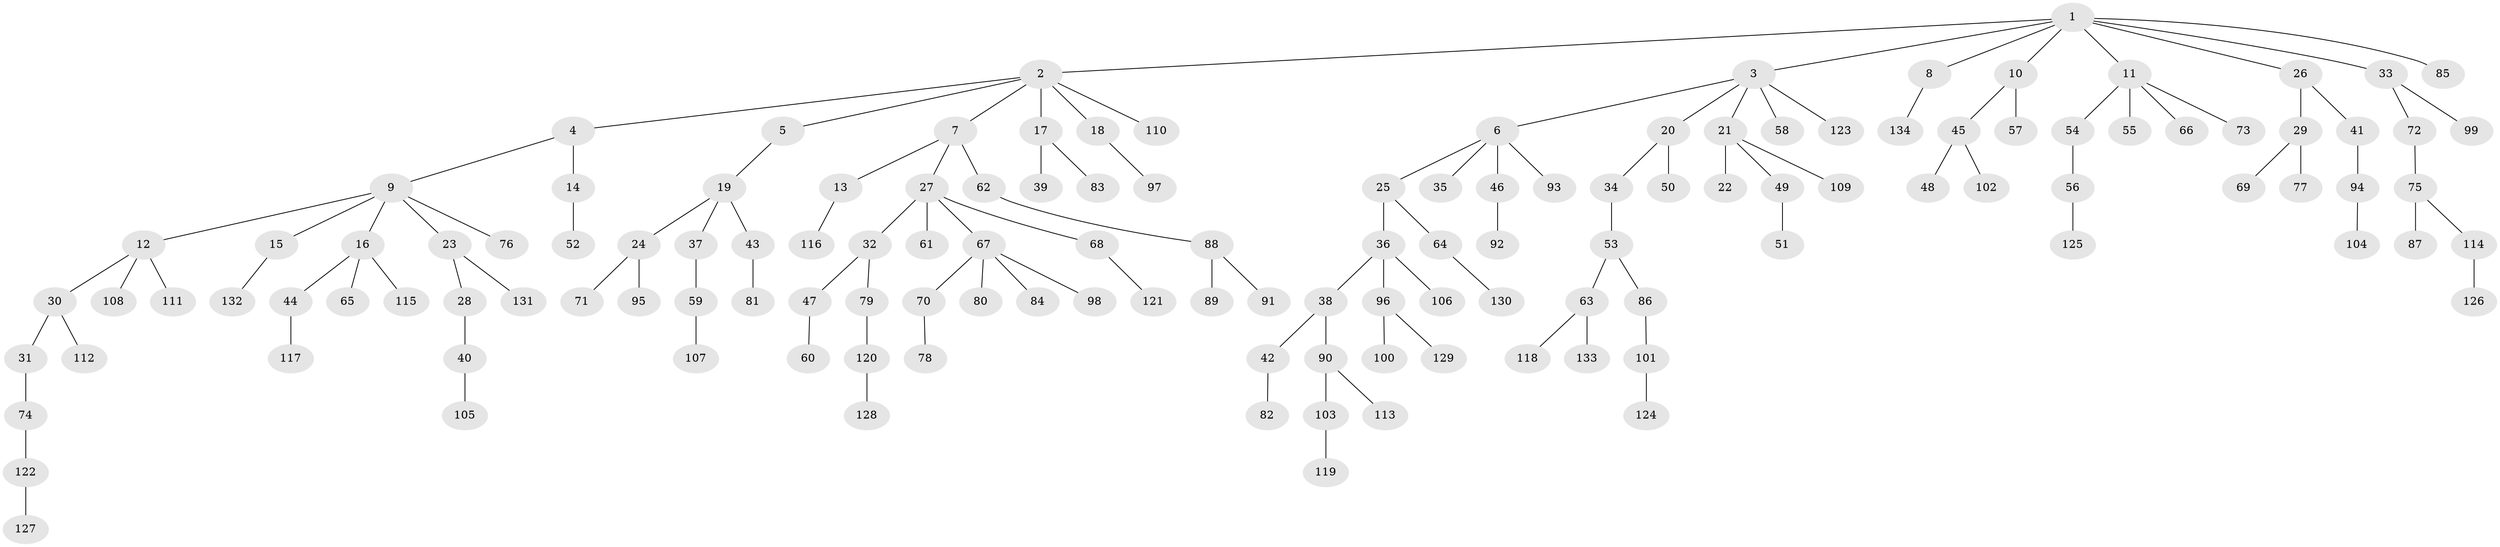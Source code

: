 // Generated by graph-tools (version 1.1) at 2025/36/03/09/25 02:36:52]
// undirected, 134 vertices, 133 edges
graph export_dot {
graph [start="1"]
  node [color=gray90,style=filled];
  1;
  2;
  3;
  4;
  5;
  6;
  7;
  8;
  9;
  10;
  11;
  12;
  13;
  14;
  15;
  16;
  17;
  18;
  19;
  20;
  21;
  22;
  23;
  24;
  25;
  26;
  27;
  28;
  29;
  30;
  31;
  32;
  33;
  34;
  35;
  36;
  37;
  38;
  39;
  40;
  41;
  42;
  43;
  44;
  45;
  46;
  47;
  48;
  49;
  50;
  51;
  52;
  53;
  54;
  55;
  56;
  57;
  58;
  59;
  60;
  61;
  62;
  63;
  64;
  65;
  66;
  67;
  68;
  69;
  70;
  71;
  72;
  73;
  74;
  75;
  76;
  77;
  78;
  79;
  80;
  81;
  82;
  83;
  84;
  85;
  86;
  87;
  88;
  89;
  90;
  91;
  92;
  93;
  94;
  95;
  96;
  97;
  98;
  99;
  100;
  101;
  102;
  103;
  104;
  105;
  106;
  107;
  108;
  109;
  110;
  111;
  112;
  113;
  114;
  115;
  116;
  117;
  118;
  119;
  120;
  121;
  122;
  123;
  124;
  125;
  126;
  127;
  128;
  129;
  130;
  131;
  132;
  133;
  134;
  1 -- 2;
  1 -- 3;
  1 -- 8;
  1 -- 10;
  1 -- 11;
  1 -- 26;
  1 -- 33;
  1 -- 85;
  2 -- 4;
  2 -- 5;
  2 -- 7;
  2 -- 17;
  2 -- 18;
  2 -- 110;
  3 -- 6;
  3 -- 20;
  3 -- 21;
  3 -- 58;
  3 -- 123;
  4 -- 9;
  4 -- 14;
  5 -- 19;
  6 -- 25;
  6 -- 35;
  6 -- 46;
  6 -- 93;
  7 -- 13;
  7 -- 27;
  7 -- 62;
  8 -- 134;
  9 -- 12;
  9 -- 15;
  9 -- 16;
  9 -- 23;
  9 -- 76;
  10 -- 45;
  10 -- 57;
  11 -- 54;
  11 -- 55;
  11 -- 66;
  11 -- 73;
  12 -- 30;
  12 -- 108;
  12 -- 111;
  13 -- 116;
  14 -- 52;
  15 -- 132;
  16 -- 44;
  16 -- 65;
  16 -- 115;
  17 -- 39;
  17 -- 83;
  18 -- 97;
  19 -- 24;
  19 -- 37;
  19 -- 43;
  20 -- 34;
  20 -- 50;
  21 -- 22;
  21 -- 49;
  21 -- 109;
  23 -- 28;
  23 -- 131;
  24 -- 71;
  24 -- 95;
  25 -- 36;
  25 -- 64;
  26 -- 29;
  26 -- 41;
  27 -- 32;
  27 -- 61;
  27 -- 67;
  27 -- 68;
  28 -- 40;
  29 -- 69;
  29 -- 77;
  30 -- 31;
  30 -- 112;
  31 -- 74;
  32 -- 47;
  32 -- 79;
  33 -- 72;
  33 -- 99;
  34 -- 53;
  36 -- 38;
  36 -- 96;
  36 -- 106;
  37 -- 59;
  38 -- 42;
  38 -- 90;
  40 -- 105;
  41 -- 94;
  42 -- 82;
  43 -- 81;
  44 -- 117;
  45 -- 48;
  45 -- 102;
  46 -- 92;
  47 -- 60;
  49 -- 51;
  53 -- 63;
  53 -- 86;
  54 -- 56;
  56 -- 125;
  59 -- 107;
  62 -- 88;
  63 -- 118;
  63 -- 133;
  64 -- 130;
  67 -- 70;
  67 -- 80;
  67 -- 84;
  67 -- 98;
  68 -- 121;
  70 -- 78;
  72 -- 75;
  74 -- 122;
  75 -- 87;
  75 -- 114;
  79 -- 120;
  86 -- 101;
  88 -- 89;
  88 -- 91;
  90 -- 103;
  90 -- 113;
  94 -- 104;
  96 -- 100;
  96 -- 129;
  101 -- 124;
  103 -- 119;
  114 -- 126;
  120 -- 128;
  122 -- 127;
}
